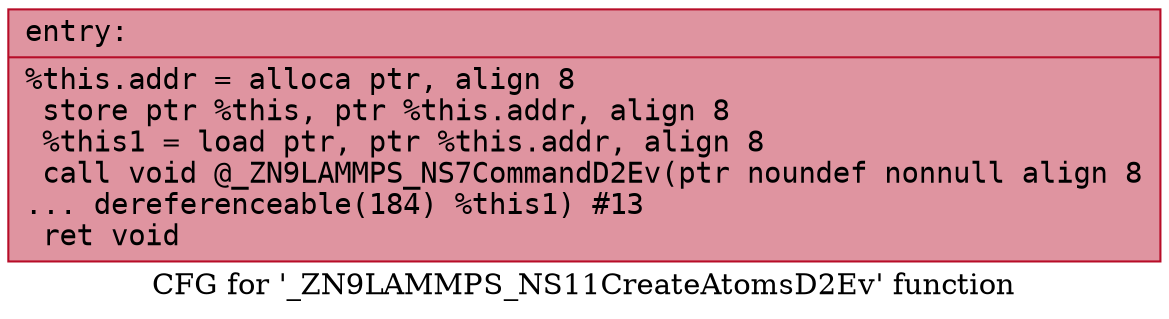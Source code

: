 digraph "CFG for '_ZN9LAMMPS_NS11CreateAtomsD2Ev' function" {
	label="CFG for '_ZN9LAMMPS_NS11CreateAtomsD2Ev' function";

	Node0x55e0693cb7f0 [shape=record,color="#b70d28ff", style=filled, fillcolor="#b70d2870" fontname="Courier",label="{entry:\l|  %this.addr = alloca ptr, align 8\l  store ptr %this, ptr %this.addr, align 8\l  %this1 = load ptr, ptr %this.addr, align 8\l  call void @_ZN9LAMMPS_NS7CommandD2Ev(ptr noundef nonnull align 8\l... dereferenceable(184) %this1) #13\l  ret void\l}"];
}
